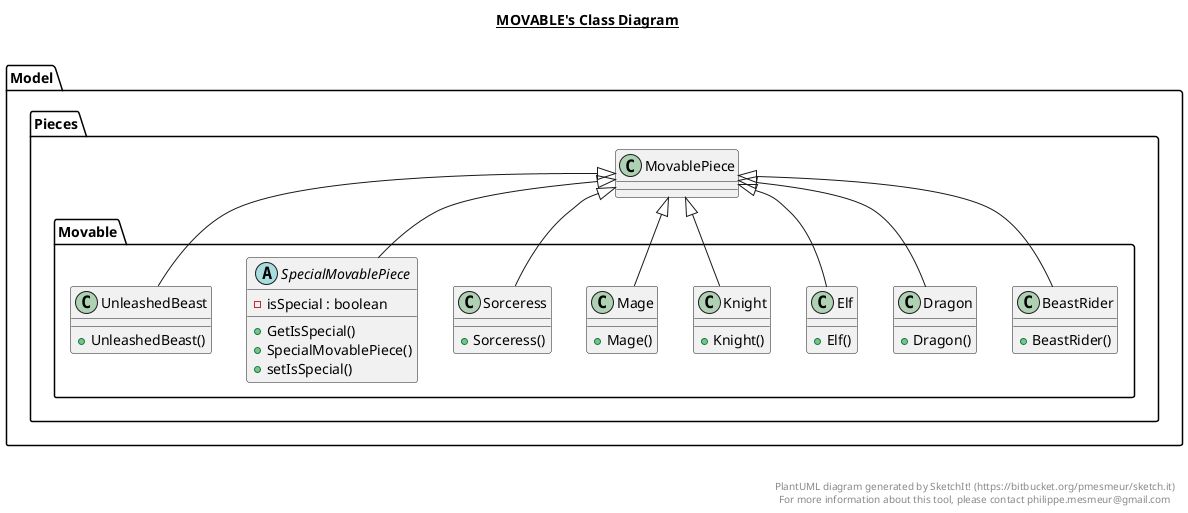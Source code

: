 @startuml

title __MOVABLE's Class Diagram__\n

  namespace Model.Pieces {
    namespace Movable {
      class Model.Pieces.Movable.BeastRider {
          + BeastRider()
      }
    }
  }
  

  namespace Model.Pieces {
    namespace Movable {
      class Model.Pieces.Movable.Dragon {
          + Dragon()
      }
    }
  }
  

  namespace Model.Pieces {
    namespace Movable {
      class Model.Pieces.Movable.Elf {
          + Elf()
      }
    }
  }
  

  namespace Model.Pieces {
    namespace Movable {
      class Model.Pieces.Movable.Knight {
          + Knight()
      }
    }
  }
  

  namespace Model.Pieces {
    namespace Movable {
      class Model.Pieces.Movable.Mage {
          + Mage()
      }
    }
  }
  

  namespace Model.Pieces {
    namespace Movable {
      class Model.Pieces.Movable.Sorceress {
          + Sorceress()
      }
    }
  }
  

  namespace Model.Pieces {
    namespace Movable {
      abstract class Model.Pieces.Movable.SpecialMovablePiece {
          - isSpecial : boolean
          + GetIsSpecial()
          + SpecialMovablePiece()
          + setIsSpecial()
      }
    }
  }
  

  namespace Model.Pieces {
    namespace Movable {
      class Model.Pieces.Movable.UnleashedBeast {
          + UnleashedBeast()
      }
    }
  }
  

  Model.Pieces.Movable.BeastRider -up-|> Model.Pieces.MovablePiece
  Model.Pieces.Movable.Dragon -up-|> Model.Pieces.MovablePiece
  Model.Pieces.Movable.Elf -up-|> Model.Pieces.MovablePiece
  Model.Pieces.Movable.Knight -up-|> Model.Pieces.MovablePiece
  Model.Pieces.Movable.Mage -up-|> Model.Pieces.MovablePiece
  Model.Pieces.Movable.Sorceress -up-|> Model.Pieces.MovablePiece
  Model.Pieces.Movable.SpecialMovablePiece -up-|> Model.Pieces.MovablePiece
  Model.Pieces.Movable.UnleashedBeast -up-|> Model.Pieces.MovablePiece


right footer


PlantUML diagram generated by SketchIt! (https://bitbucket.org/pmesmeur/sketch.it)
For more information about this tool, please contact philippe.mesmeur@gmail.com
endfooter

@enduml
